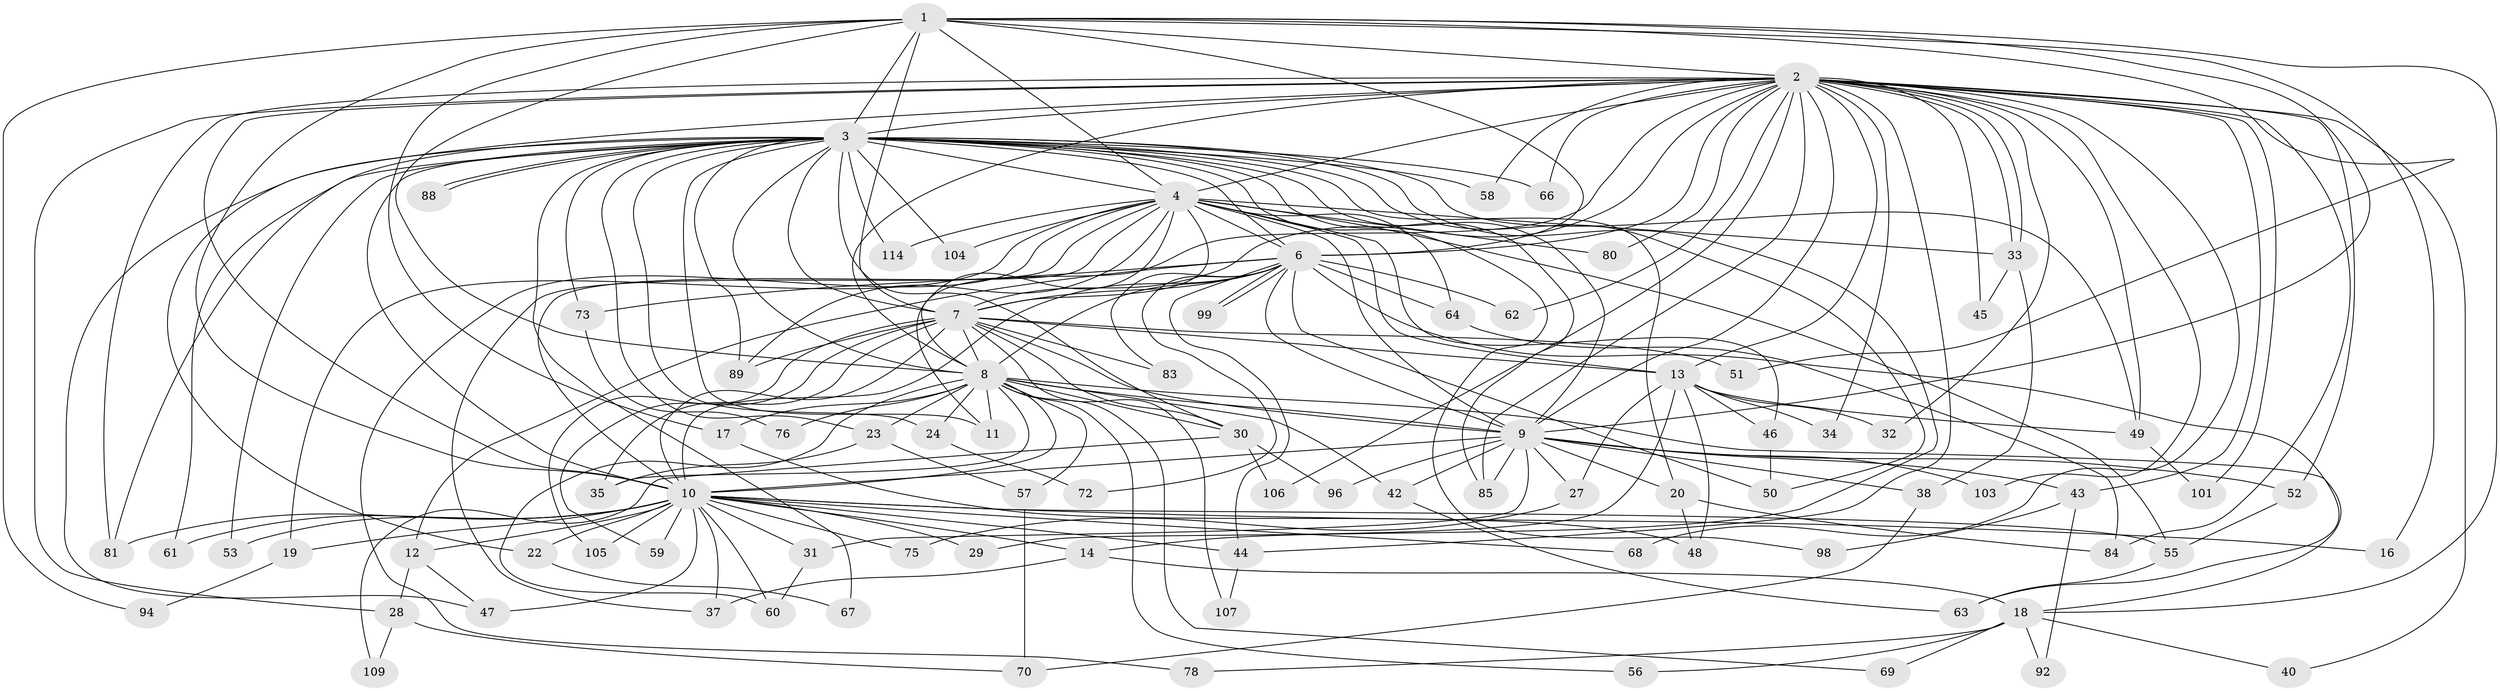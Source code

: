 // Generated by graph-tools (version 1.1) at 2025/51/02/27/25 19:51:49]
// undirected, 85 vertices, 208 edges
graph export_dot {
graph [start="1"]
  node [color=gray90,style=filled];
  1;
  2 [super="+15"];
  3 [super="+5"];
  4 [super="+74"];
  6 [super="+26"];
  7 [super="+41"];
  8 [super="+54"];
  9 [super="+39"];
  10 [super="+36"];
  11 [super="+25"];
  12;
  13 [super="+113"];
  14 [super="+116"];
  16;
  17;
  18 [super="+21"];
  19;
  20;
  22;
  23;
  24;
  27;
  28 [super="+115"];
  29;
  30 [super="+65"];
  31 [super="+108"];
  32;
  33;
  34;
  35 [super="+111"];
  37 [super="+79"];
  38;
  40;
  42;
  43;
  44 [super="+90"];
  45;
  46;
  47 [super="+100"];
  48 [super="+77"];
  49 [super="+86"];
  50 [super="+93"];
  51;
  52;
  53;
  55 [super="+110"];
  56;
  57;
  58;
  59;
  60;
  61;
  62;
  63 [super="+95"];
  64;
  66;
  67;
  68 [super="+71"];
  69;
  70 [super="+97"];
  72;
  73 [super="+82"];
  75;
  76;
  78;
  80;
  81 [super="+87"];
  83;
  84 [super="+112"];
  85 [super="+91"];
  88;
  89 [super="+102"];
  92;
  94;
  96;
  98;
  99;
  101;
  103;
  104;
  105;
  106;
  107;
  109;
  114;
  1 -- 2;
  1 -- 3 [weight=2];
  1 -- 4;
  1 -- 6;
  1 -- 7;
  1 -- 8;
  1 -- 9;
  1 -- 10;
  1 -- 16;
  1 -- 17;
  1 -- 18;
  1 -- 51;
  1 -- 94;
  2 -- 3 [weight=2];
  2 -- 4;
  2 -- 6 [weight=2];
  2 -- 7;
  2 -- 8;
  2 -- 9 [weight=2];
  2 -- 10;
  2 -- 11;
  2 -- 13;
  2 -- 22;
  2 -- 28 [weight=2];
  2 -- 32;
  2 -- 33;
  2 -- 33;
  2 -- 34;
  2 -- 40;
  2 -- 43;
  2 -- 44;
  2 -- 45;
  2 -- 49;
  2 -- 58;
  2 -- 62;
  2 -- 66;
  2 -- 68 [weight=2];
  2 -- 80;
  2 -- 81;
  2 -- 84;
  2 -- 101;
  2 -- 103;
  2 -- 106;
  2 -- 52;
  2 -- 85;
  3 -- 4 [weight=2];
  3 -- 6 [weight=2];
  3 -- 7 [weight=2];
  3 -- 8 [weight=2];
  3 -- 9 [weight=2];
  3 -- 10 [weight=2];
  3 -- 11;
  3 -- 14 [weight=2];
  3 -- 20;
  3 -- 23;
  3 -- 24;
  3 -- 30;
  3 -- 47;
  3 -- 53;
  3 -- 58;
  3 -- 61;
  3 -- 66;
  3 -- 67;
  3 -- 73 [weight=2];
  3 -- 81;
  3 -- 88;
  3 -- 88;
  3 -- 98;
  3 -- 114;
  3 -- 104;
  3 -- 49;
  3 -- 85;
  3 -- 89;
  3 -- 50;
  4 -- 6;
  4 -- 7;
  4 -- 8;
  4 -- 9;
  4 -- 10;
  4 -- 19;
  4 -- 37;
  4 -- 46;
  4 -- 55;
  4 -- 64;
  4 -- 78;
  4 -- 80;
  4 -- 89;
  4 -- 104;
  4 -- 114;
  4 -- 13;
  4 -- 33;
  6 -- 7;
  6 -- 8 [weight=2];
  6 -- 9;
  6 -- 10;
  6 -- 12;
  6 -- 63;
  6 -- 64;
  6 -- 72;
  6 -- 73;
  6 -- 83;
  6 -- 99;
  6 -- 99;
  6 -- 50;
  6 -- 62;
  6 -- 44;
  7 -- 8;
  7 -- 9;
  7 -- 10;
  7 -- 13;
  7 -- 30;
  7 -- 35;
  7 -- 51;
  7 -- 59;
  7 -- 83;
  7 -- 89;
  7 -- 105;
  7 -- 107;
  8 -- 9;
  8 -- 10;
  8 -- 17;
  8 -- 23;
  8 -- 24;
  8 -- 42;
  8 -- 56;
  8 -- 57;
  8 -- 60;
  8 -- 69;
  8 -- 76;
  8 -- 18;
  8 -- 30;
  8 -- 35;
  8 -- 11;
  9 -- 10;
  9 -- 20;
  9 -- 27;
  9 -- 31;
  9 -- 38;
  9 -- 42;
  9 -- 43;
  9 -- 52;
  9 -- 85;
  9 -- 96;
  9 -- 103;
  10 -- 12;
  10 -- 14;
  10 -- 16;
  10 -- 19;
  10 -- 22;
  10 -- 29;
  10 -- 31;
  10 -- 37;
  10 -- 53;
  10 -- 59;
  10 -- 60;
  10 -- 61;
  10 -- 68;
  10 -- 75;
  10 -- 105;
  10 -- 44;
  10 -- 81;
  10 -- 55;
  10 -- 47;
  12 -- 28;
  12 -- 47;
  13 -- 27;
  13 -- 29;
  13 -- 32;
  13 -- 34;
  13 -- 46;
  13 -- 48;
  13 -- 49;
  14 -- 18;
  14 -- 37;
  17 -- 48;
  18 -- 69;
  18 -- 78;
  18 -- 92;
  18 -- 56;
  18 -- 40;
  19 -- 94;
  20 -- 84;
  20 -- 48;
  22 -- 67;
  23 -- 35;
  23 -- 57;
  24 -- 72;
  27 -- 75;
  28 -- 70;
  28 -- 109;
  30 -- 106;
  30 -- 96;
  30 -- 109;
  31 -- 60;
  33 -- 38;
  33 -- 45;
  38 -- 70;
  42 -- 63;
  43 -- 92;
  43 -- 98;
  44 -- 107;
  46 -- 50;
  49 -- 101;
  52 -- 55;
  55 -- 63;
  57 -- 70;
  64 -- 84;
  73 -- 76;
}
